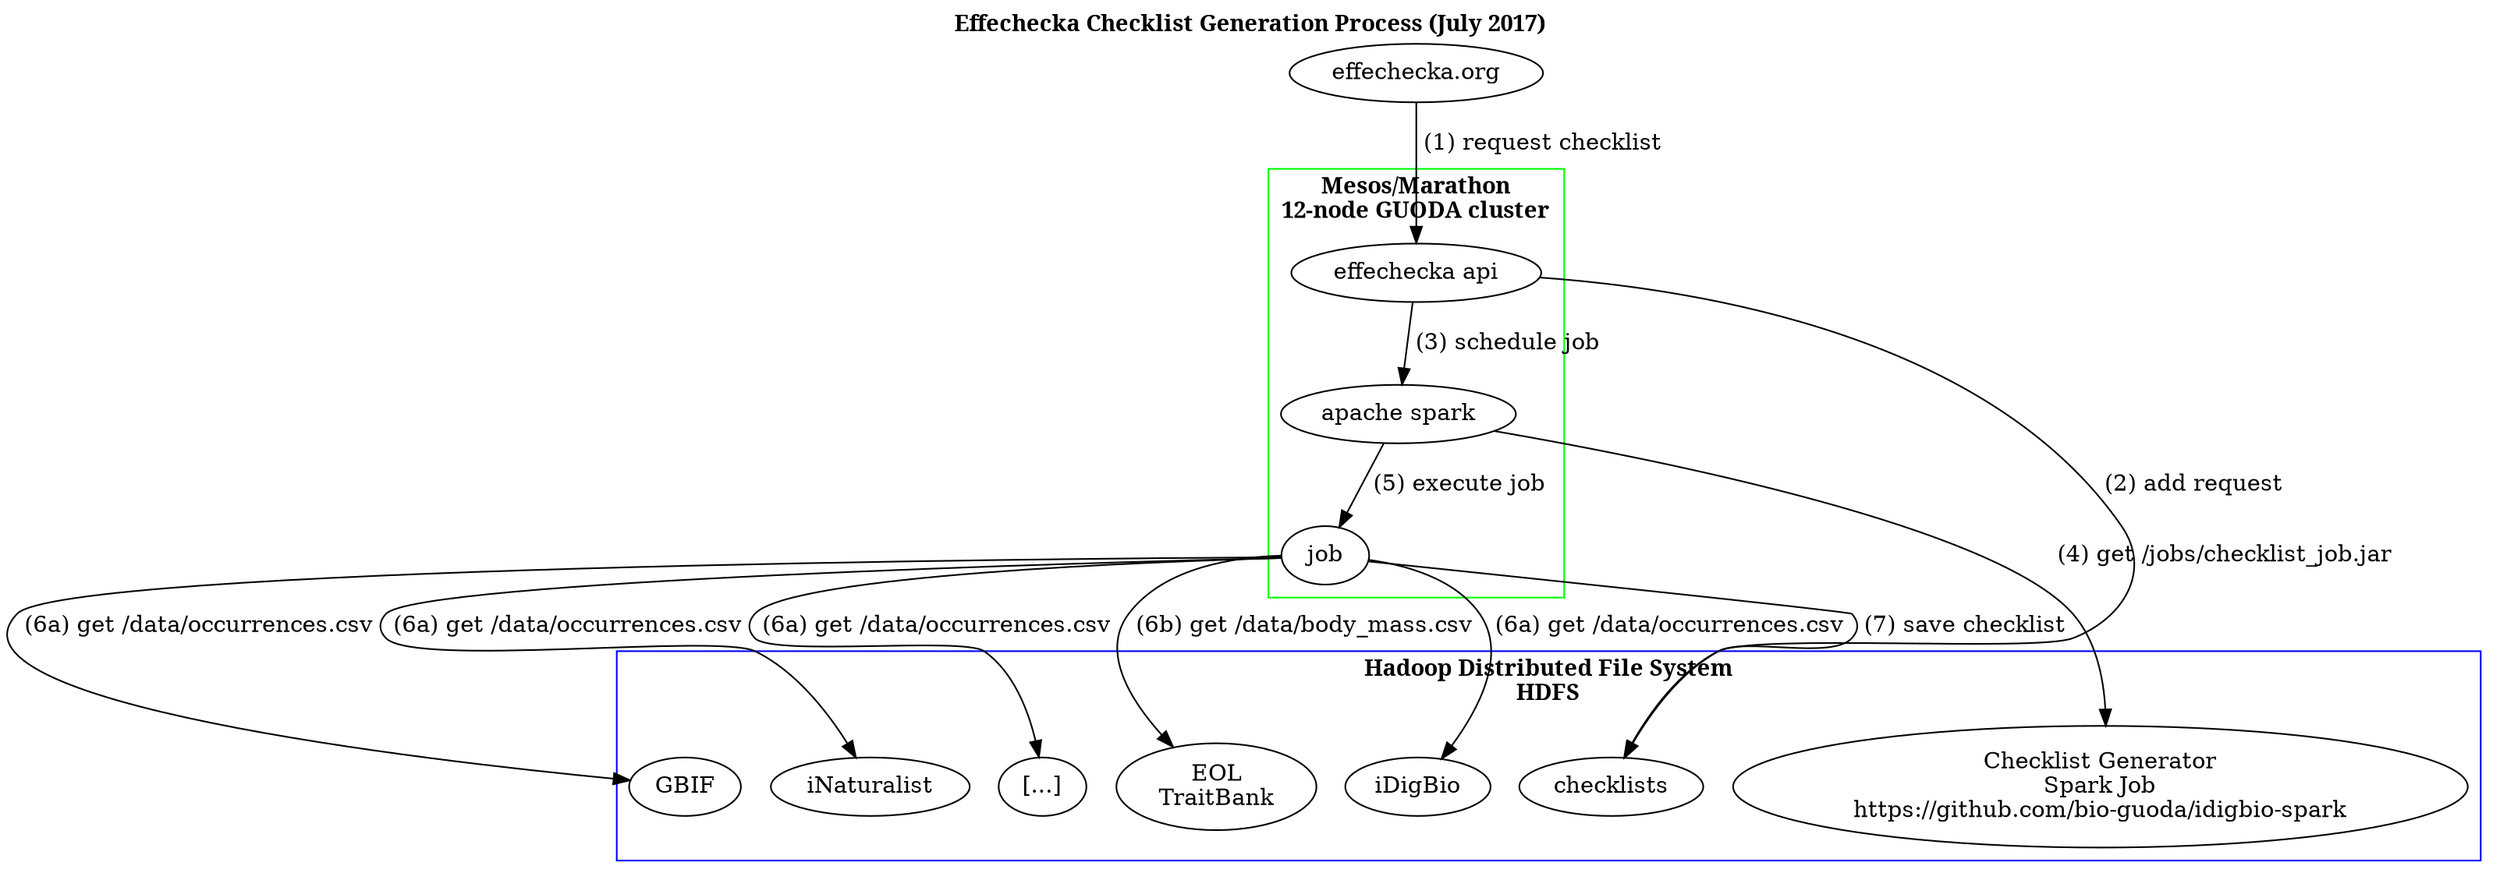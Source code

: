 digraph G {
  labelloc="t";
  label="Effechecka Checklist Generation Process (July 2017)";
  compound=true;
  fontname="bold";
  "effechecka.org" -> "effechecka api"[label=" (1) request checklist"]
  subgraph cluster0 {
	"effechecka api" -> "apache spark"[label=" (3) schedule job"];
  "apache spark" -> "job"[label= " (5) execute job"];
    label = "Mesos/Marathon\n12-node GUODA cluster";
    color = "green";
  }

  subgraph cluster1 {
		"job" -> "iDigBio"[label= " (6a) get /data/occurrences.csv"];
		"job" -> "GBIF"[label= " (6a) get /data/occurrences.csv"];
		"job" -> "iNaturalist"[label= " (6a) get /data/occurrences.csv"];
		"job" -> "[...]"[label= " (6a) get /data/occurrences.csv"];
		"job" -> "checklists"[label=" (7) save checklist"];
    		"effechecka api" -> "checklists"[label=" (2) add request"];
		"job" -> "EOL\nTraitBank"[label= " (6b) get /data/body_mass.csv"];
		"apache spark" -> "Checklist Generator\nSpark Job\nhttps://github.com/bio-guoda/idigbio-spark"[label= " (4) get /jobs/checklist_job.jar"];
		label = "Hadoop Distributed File System\nHDFS"
		color = "blue"
  }

}
